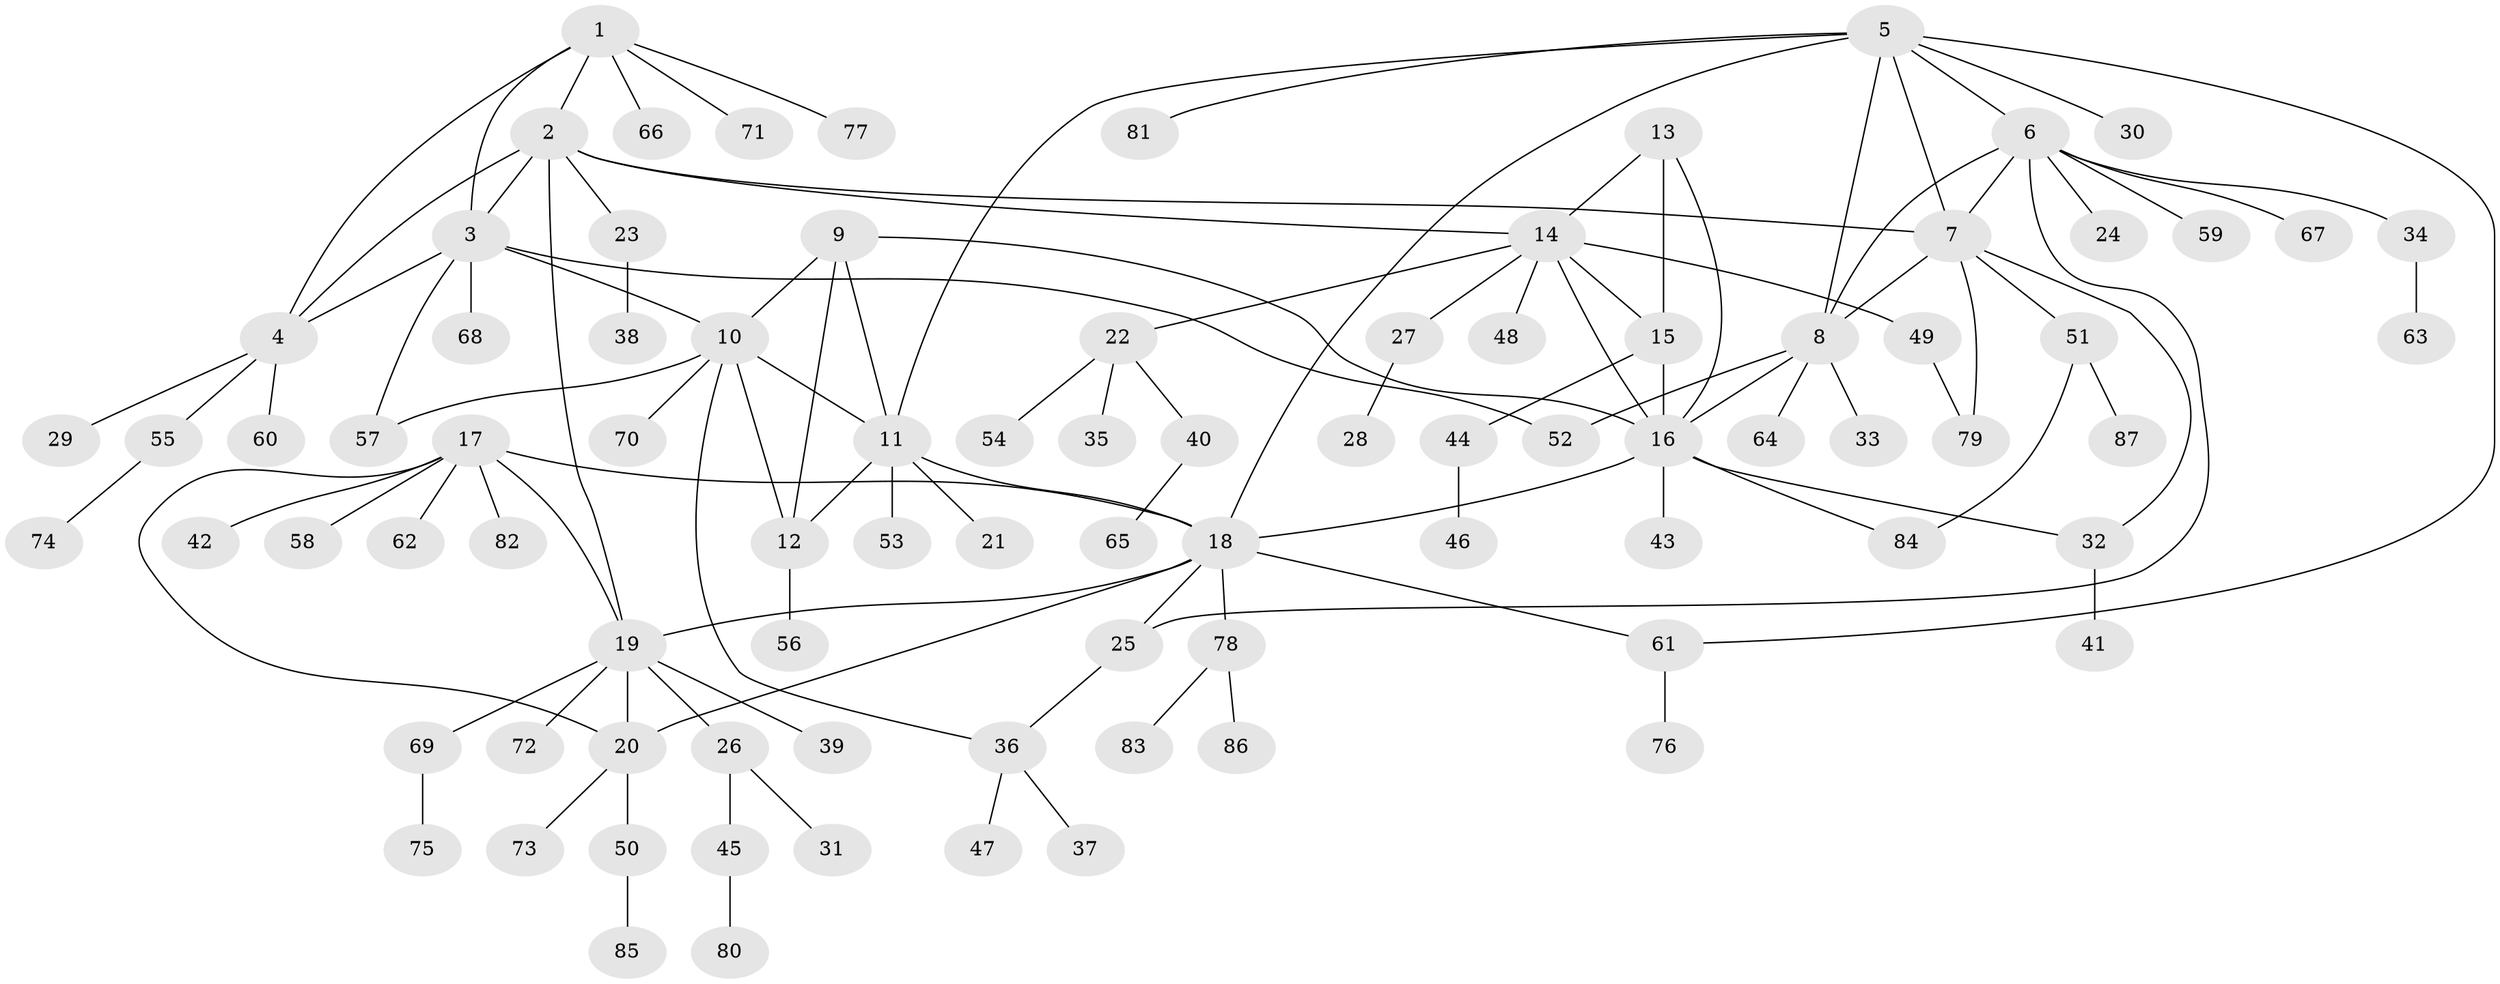 // coarse degree distribution, {7: 0.046511627906976744, 6: 0.023255813953488372, 4: 0.023255813953488372, 5: 0.046511627906976744, 9: 0.023255813953488372, 15: 0.023255813953488372, 3: 0.11627906976744186, 8: 0.023255813953488372, 1: 0.4883720930232558, 2: 0.18604651162790697}
// Generated by graph-tools (version 1.1) at 2025/19/03/04/25 18:19:34]
// undirected, 87 vertices, 115 edges
graph export_dot {
graph [start="1"]
  node [color=gray90,style=filled];
  1;
  2;
  3;
  4;
  5;
  6;
  7;
  8;
  9;
  10;
  11;
  12;
  13;
  14;
  15;
  16;
  17;
  18;
  19;
  20;
  21;
  22;
  23;
  24;
  25;
  26;
  27;
  28;
  29;
  30;
  31;
  32;
  33;
  34;
  35;
  36;
  37;
  38;
  39;
  40;
  41;
  42;
  43;
  44;
  45;
  46;
  47;
  48;
  49;
  50;
  51;
  52;
  53;
  54;
  55;
  56;
  57;
  58;
  59;
  60;
  61;
  62;
  63;
  64;
  65;
  66;
  67;
  68;
  69;
  70;
  71;
  72;
  73;
  74;
  75;
  76;
  77;
  78;
  79;
  80;
  81;
  82;
  83;
  84;
  85;
  86;
  87;
  1 -- 2;
  1 -- 3;
  1 -- 4;
  1 -- 66;
  1 -- 71;
  1 -- 77;
  2 -- 3;
  2 -- 4;
  2 -- 7;
  2 -- 14;
  2 -- 19;
  2 -- 23;
  3 -- 4;
  3 -- 10;
  3 -- 52;
  3 -- 57;
  3 -- 68;
  4 -- 29;
  4 -- 55;
  4 -- 60;
  5 -- 6;
  5 -- 7;
  5 -- 8;
  5 -- 11;
  5 -- 18;
  5 -- 30;
  5 -- 61;
  5 -- 81;
  6 -- 7;
  6 -- 8;
  6 -- 24;
  6 -- 25;
  6 -- 34;
  6 -- 59;
  6 -- 67;
  7 -- 8;
  7 -- 32;
  7 -- 51;
  7 -- 79;
  8 -- 16;
  8 -- 33;
  8 -- 52;
  8 -- 64;
  9 -- 10;
  9 -- 11;
  9 -- 12;
  9 -- 16;
  10 -- 11;
  10 -- 12;
  10 -- 36;
  10 -- 57;
  10 -- 70;
  11 -- 12;
  11 -- 18;
  11 -- 21;
  11 -- 53;
  12 -- 56;
  13 -- 14;
  13 -- 15;
  13 -- 16;
  14 -- 15;
  14 -- 16;
  14 -- 22;
  14 -- 27;
  14 -- 48;
  14 -- 49;
  15 -- 16;
  15 -- 44;
  16 -- 18;
  16 -- 32;
  16 -- 43;
  16 -- 84;
  17 -- 18;
  17 -- 19;
  17 -- 20;
  17 -- 42;
  17 -- 58;
  17 -- 62;
  17 -- 82;
  18 -- 19;
  18 -- 20;
  18 -- 25;
  18 -- 61;
  18 -- 78;
  19 -- 20;
  19 -- 26;
  19 -- 39;
  19 -- 69;
  19 -- 72;
  20 -- 50;
  20 -- 73;
  22 -- 35;
  22 -- 40;
  22 -- 54;
  23 -- 38;
  25 -- 36;
  26 -- 31;
  26 -- 45;
  27 -- 28;
  32 -- 41;
  34 -- 63;
  36 -- 37;
  36 -- 47;
  40 -- 65;
  44 -- 46;
  45 -- 80;
  49 -- 79;
  50 -- 85;
  51 -- 84;
  51 -- 87;
  55 -- 74;
  61 -- 76;
  69 -- 75;
  78 -- 83;
  78 -- 86;
}

